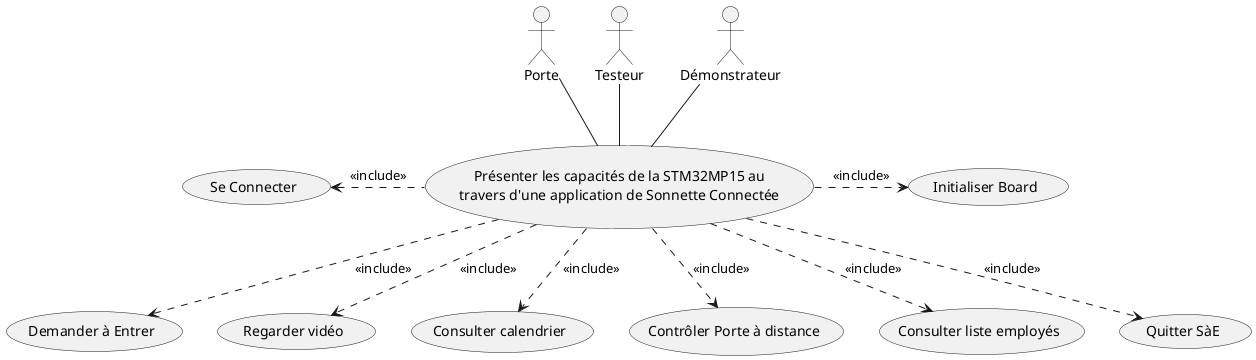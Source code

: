 @startuml 

usecase Use as "Présenter les capacités de la STM32MP15 au 
travers d'une application de Sonnette Connectée"

(Use) -up- Démonstrateur
(Use) -up- Testeur
(Use) -up- Porte

"Initialiser Board" as (init)
"Se Connecter" as (connect)
"Demander à Entrer" as (enter)
"Regarder vidéo" as (look)
"Consulter calendrier" as (agenda)
"Contrôler Porte à distance" as (unlock)
"Consulter liste employés" as (change)
"Quitter SàE" as (quit)

(Use) .right.> (init) :      <<include>>
(Use) .left.> (connect) :   <<include>>
(Use) ..> (enter) :      <<include>>
(Use) ..> (look) :      <<include>>
(Use) ..> (agenda) :      <<include>>
(Use) ..> (unlock) :      <<include>>
(Use) ..> (change) :      <<include>>
(Use) ..> (quit) :       <<include>>

@enduml